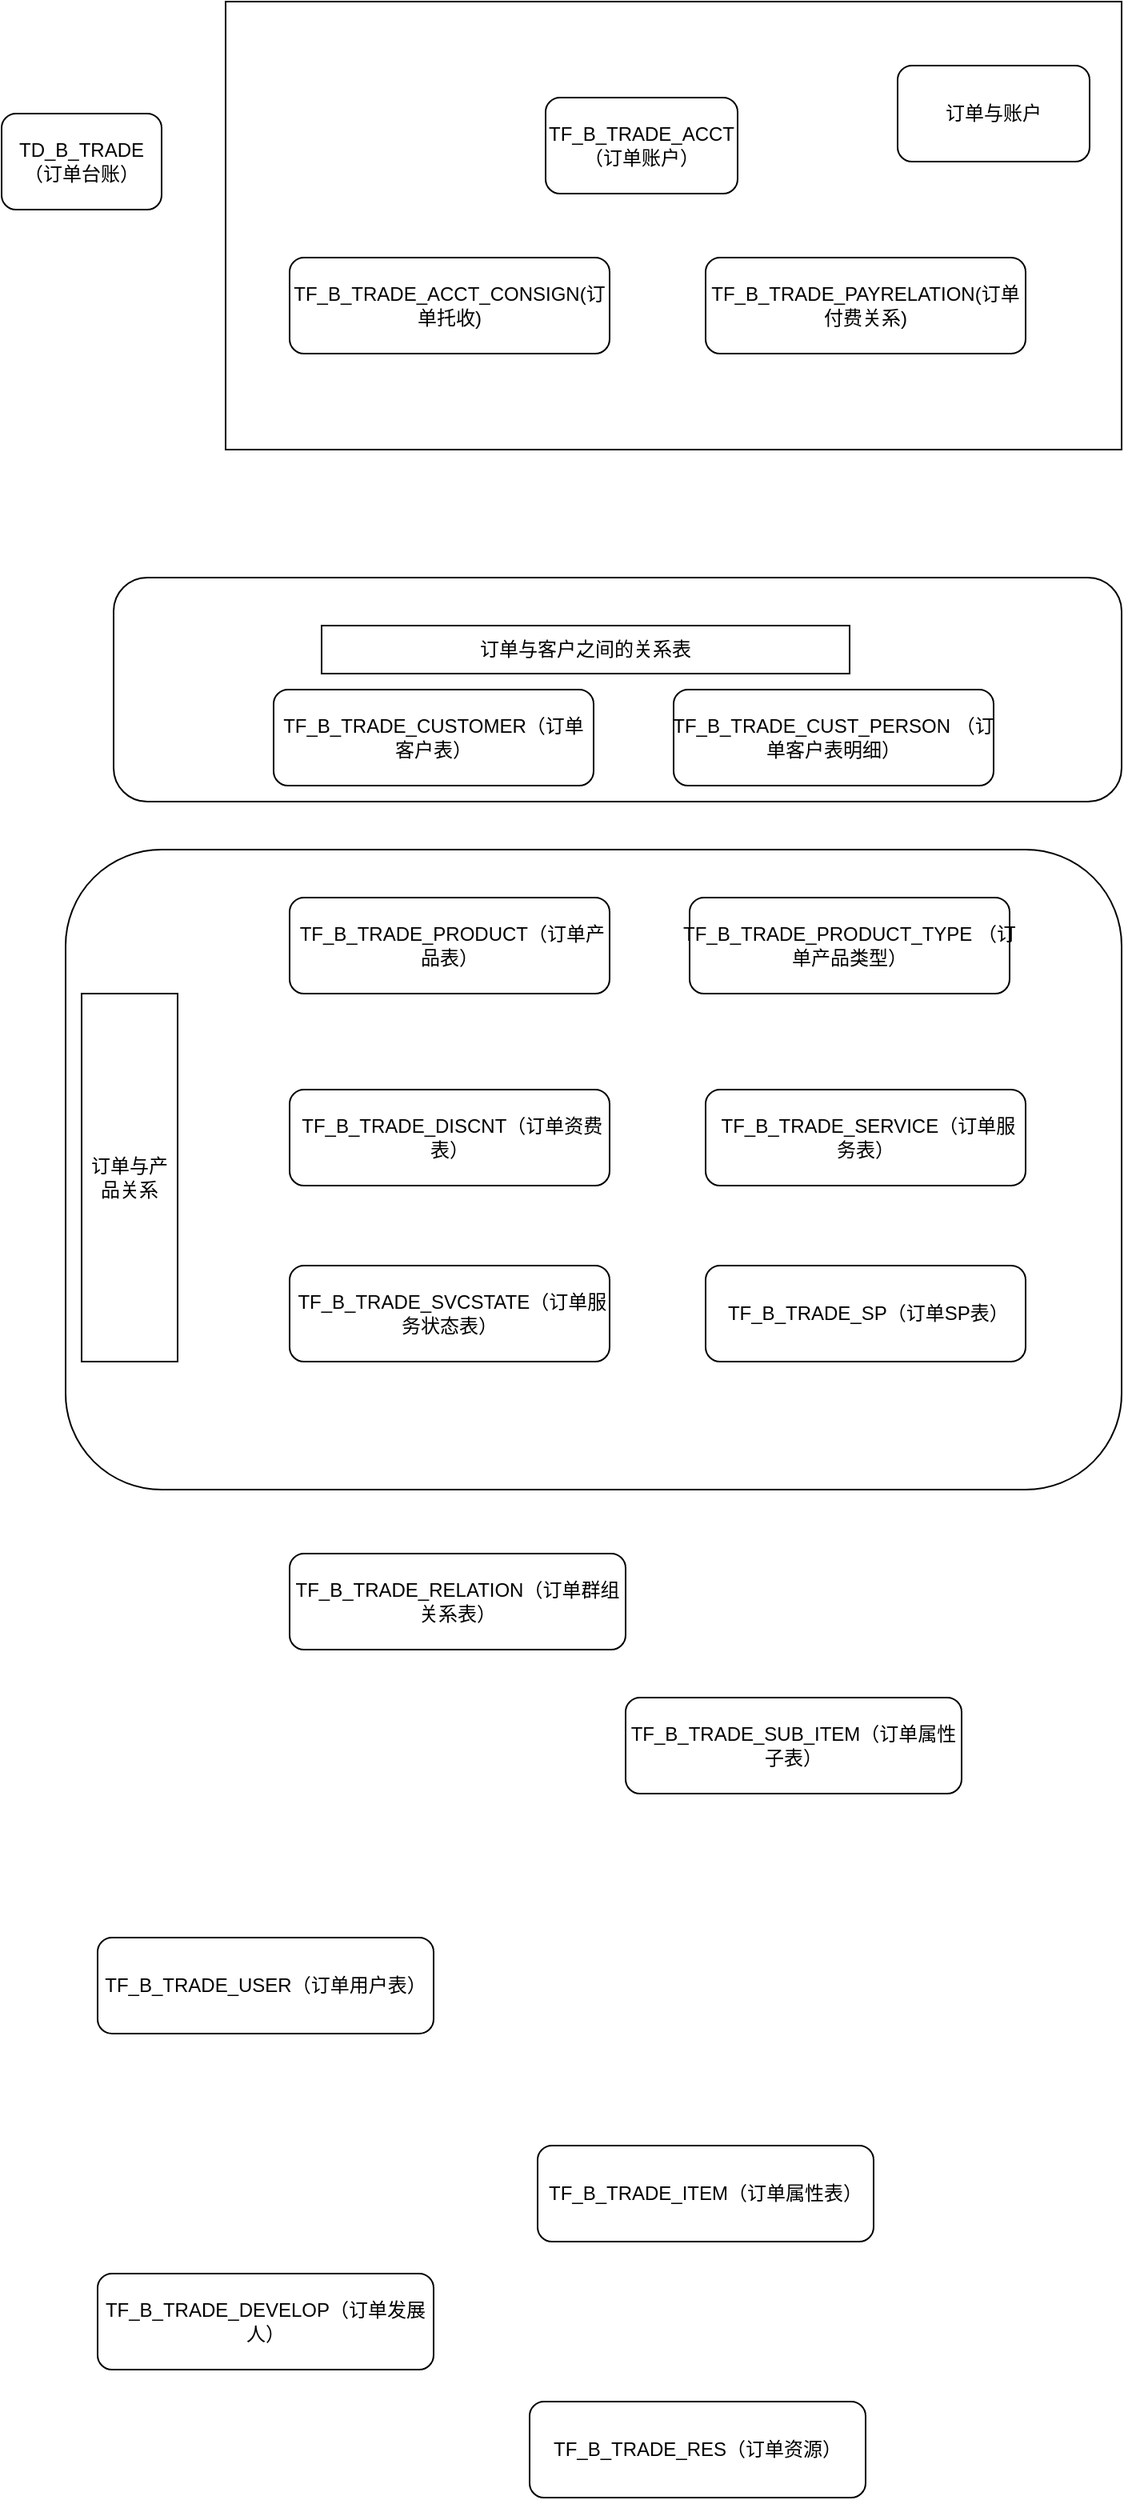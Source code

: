 <mxfile version="21.8.2" type="github">
  <diagram id="R2lEEEUBdFMjLlhIrx00" name="Page-1">
    <mxGraphModel dx="1500" dy="773" grid="1" gridSize="10" guides="1" tooltips="1" connect="1" arrows="1" fold="1" page="1" pageScale="1" pageWidth="850" pageHeight="1100" background="none" math="0" shadow="0" extFonts="Permanent Marker^https://fonts.googleapis.com/css?family=Permanent+Marker">
      <root>
        <mxCell id="0" />
        <mxCell id="1" parent="0" />
        <mxCell id="SodlIm3WonPnaMZQmlF4-23" value="" style="rounded=0;whiteSpace=wrap;html=1;" vertex="1" parent="1">
          <mxGeometry x="230" y="30" width="560" height="280" as="geometry" />
        </mxCell>
        <mxCell id="SodlIm3WonPnaMZQmlF4-20" value="" style="rounded=1;whiteSpace=wrap;html=1;" vertex="1" parent="1">
          <mxGeometry x="130" y="560" width="660" height="400" as="geometry" />
        </mxCell>
        <mxCell id="SodlIm3WonPnaMZQmlF4-18" value="" style="rounded=1;whiteSpace=wrap;html=1;" vertex="1" parent="1">
          <mxGeometry x="160" y="390" width="630" height="140" as="geometry" />
        </mxCell>
        <mxCell id="SodlIm3WonPnaMZQmlF4-1" value="TD_B_TRADE（订单台账）" style="rounded=1;whiteSpace=wrap;html=1;" vertex="1" parent="1">
          <mxGeometry x="90" y="100" width="100" height="60" as="geometry" />
        </mxCell>
        <mxCell id="SodlIm3WonPnaMZQmlF4-2" value="TF_B_TRADE_ACCT（订单账户）" style="rounded=1;whiteSpace=wrap;html=1;" vertex="1" parent="1">
          <mxGeometry x="430" y="90" width="120" height="60" as="geometry" />
        </mxCell>
        <mxCell id="SodlIm3WonPnaMZQmlF4-6" value="TF_B_TRADE_ACCT_CONSIGN(订单托收)" style="rounded=1;whiteSpace=wrap;html=1;" vertex="1" parent="1">
          <mxGeometry x="270" y="190" width="200" height="60" as="geometry" />
        </mxCell>
        <mxCell id="SodlIm3WonPnaMZQmlF4-7" value="TF_B_TRADE_PAYRELATION(订单付费关系)" style="rounded=1;whiteSpace=wrap;html=1;" vertex="1" parent="1">
          <mxGeometry x="530" y="190" width="200" height="60" as="geometry" />
        </mxCell>
        <mxCell id="SodlIm3WonPnaMZQmlF4-8" value="TF_B_TRADE_CUSTOMER（订单客户表）" style="rounded=1;whiteSpace=wrap;html=1;" vertex="1" parent="1">
          <mxGeometry x="260" y="460" width="200" height="60" as="geometry" />
        </mxCell>
        <mxCell id="SodlIm3WonPnaMZQmlF4-9" value="TF_B_TRADE_CUST_PERSON&amp;nbsp;（订单客户表明细）" style="rounded=1;whiteSpace=wrap;html=1;" vertex="1" parent="1">
          <mxGeometry x="510" y="460" width="200" height="60" as="geometry" />
        </mxCell>
        <mxCell id="SodlIm3WonPnaMZQmlF4-12" value="&amp;nbsp;TF_B_TRADE_PRODUCT（订单产品表）" style="rounded=1;whiteSpace=wrap;html=1;" vertex="1" parent="1">
          <mxGeometry x="270" y="590" width="200" height="60" as="geometry" />
        </mxCell>
        <mxCell id="SodlIm3WonPnaMZQmlF4-13" value="TF_B_TRADE_PRODUCT_TYPE&amp;nbsp;（订单产品类型）" style="rounded=1;whiteSpace=wrap;html=1;" vertex="1" parent="1">
          <mxGeometry x="520" y="590" width="200" height="60" as="geometry" />
        </mxCell>
        <mxCell id="SodlIm3WonPnaMZQmlF4-15" value="&amp;nbsp;TF_B_TRADE_DISCNT（订单资费表）&lt;br&gt;" style="rounded=1;whiteSpace=wrap;html=1;" vertex="1" parent="1">
          <mxGeometry x="270" y="710" width="200" height="60" as="geometry" />
        </mxCell>
        <mxCell id="SodlIm3WonPnaMZQmlF4-16" value="&amp;nbsp;TF_B_TRADE_SERVICE（订单服务表）" style="rounded=1;whiteSpace=wrap;html=1;" vertex="1" parent="1">
          <mxGeometry x="530" y="710" width="200" height="60" as="geometry" />
        </mxCell>
        <mxCell id="SodlIm3WonPnaMZQmlF4-17" value="&amp;nbsp;TF_B_TRADE_SVCSTATE（订单服务状态表）" style="rounded=1;whiteSpace=wrap;html=1;" vertex="1" parent="1">
          <mxGeometry x="270" y="820" width="200" height="60" as="geometry" />
        </mxCell>
        <mxCell id="SodlIm3WonPnaMZQmlF4-19" value="&amp;nbsp;TF_B_TRADE_SP（订单SP表）" style="rounded=1;whiteSpace=wrap;html=1;" vertex="1" parent="1">
          <mxGeometry x="530" y="820" width="200" height="60" as="geometry" />
        </mxCell>
        <mxCell id="SodlIm3WonPnaMZQmlF4-21" value="订单与客户之间的关系表" style="rounded=0;whiteSpace=wrap;html=1;" vertex="1" parent="1">
          <mxGeometry x="290" y="420" width="330" height="30" as="geometry" />
        </mxCell>
        <mxCell id="SodlIm3WonPnaMZQmlF4-22" value="订单与产品关系" style="rounded=0;whiteSpace=wrap;html=1;" vertex="1" parent="1">
          <mxGeometry x="140" y="650" width="60" height="230" as="geometry" />
        </mxCell>
        <mxCell id="SodlIm3WonPnaMZQmlF4-24" value="订单与账户" style="rounded=1;whiteSpace=wrap;html=1;" vertex="1" parent="1">
          <mxGeometry x="650" y="70" width="120" height="60" as="geometry" />
        </mxCell>
        <mxCell id="SodlIm3WonPnaMZQmlF4-26" value="TF_B_TRADE_RELATION（订单群组关系表）" style="rounded=1;whiteSpace=wrap;html=1;" vertex="1" parent="1">
          <mxGeometry x="270" y="1000" width="210" height="60" as="geometry" />
        </mxCell>
        <mxCell id="SodlIm3WonPnaMZQmlF4-27" value="TF_B_TRADE_SUB_ITEM（订单属性子表）" style="rounded=1;whiteSpace=wrap;html=1;" vertex="1" parent="1">
          <mxGeometry x="480" y="1090" width="210" height="60" as="geometry" />
        </mxCell>
        <mxCell id="SodlIm3WonPnaMZQmlF4-29" value="TF_B_TRADE_USER（订单用户表）" style="rounded=1;whiteSpace=wrap;html=1;" vertex="1" parent="1">
          <mxGeometry x="150" y="1240" width="210" height="60" as="geometry" />
        </mxCell>
        <mxCell id="SodlIm3WonPnaMZQmlF4-30" value="TF_B_TRADE_ITEM（订单属性表）" style="rounded=1;whiteSpace=wrap;html=1;" vertex="1" parent="1">
          <mxGeometry x="425" y="1370" width="210" height="60" as="geometry" />
        </mxCell>
        <mxCell id="SodlIm3WonPnaMZQmlF4-31" value="TF_B_TRADE_DEVELOP（订单发展人）" style="rounded=1;whiteSpace=wrap;html=1;" vertex="1" parent="1">
          <mxGeometry x="150" y="1450" width="210" height="60" as="geometry" />
        </mxCell>
        <mxCell id="SodlIm3WonPnaMZQmlF4-32" value="TF_B_TRADE_RES（订单资源）" style="rounded=1;whiteSpace=wrap;html=1;" vertex="1" parent="1">
          <mxGeometry x="420" y="1530" width="210" height="60" as="geometry" />
        </mxCell>
      </root>
    </mxGraphModel>
  </diagram>
</mxfile>
